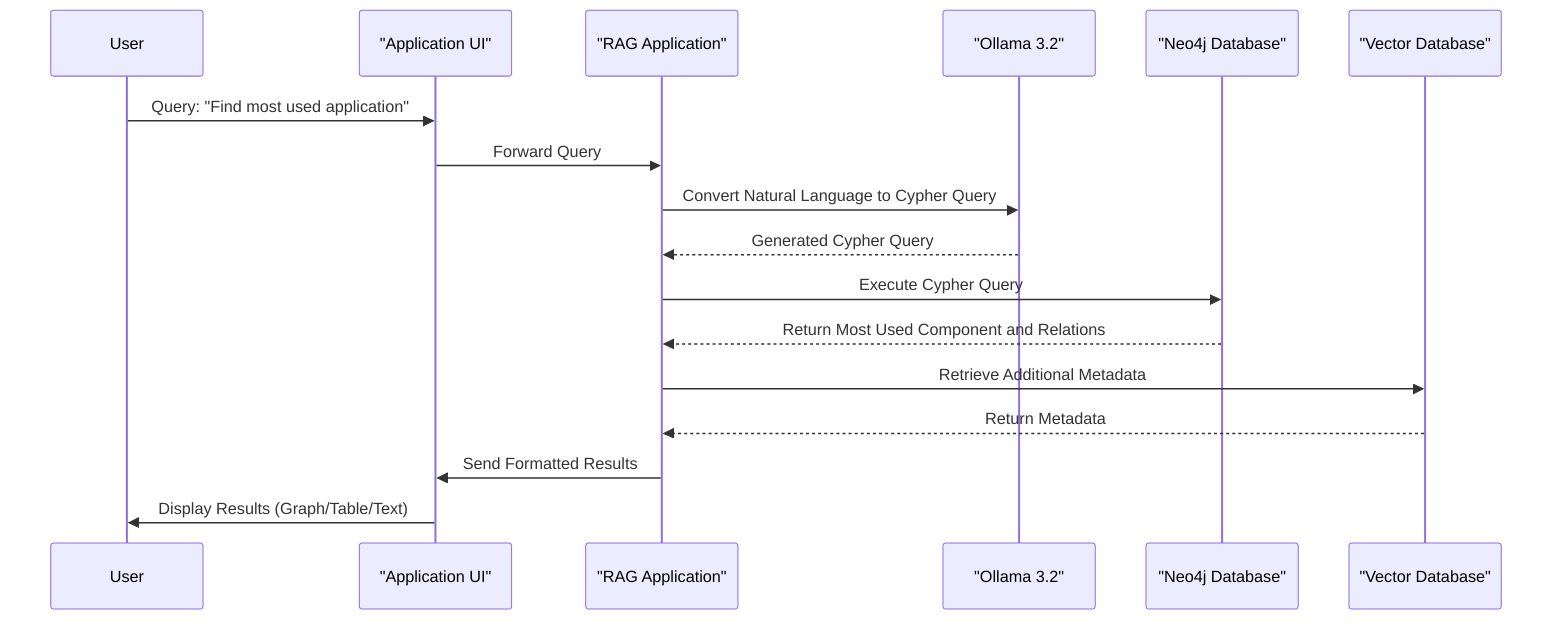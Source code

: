 sequenceDiagram
    participant User
    participant ApplicationUI as "Application UI"
    participant RAGApplication as "RAG Application"
    participant Ollama3_2 as "Ollama 3.2"
    participant Neo4jDB as "Neo4j Database"
    participant VectorDB as "Vector Database"

    User->>ApplicationUI: Query: "Find most used application"
    ApplicationUI->>RAGApplication: Forward Query
    RAGApplication->>Ollama3_2: Convert Natural Language to Cypher Query
    Ollama3_2-->>RAGApplication: Generated Cypher Query
    RAGApplication->>Neo4jDB: Execute Cypher Query
    Neo4jDB-->>RAGApplication: Return Most Used Component and Relations
    RAGApplication->>VectorDB: Retrieve Additional Metadata
    VectorDB-->>RAGApplication: Return Metadata
    RAGApplication->>ApplicationUI: Send Formatted Results
    ApplicationUI->>User: Display Results (Graph/Table/Text)